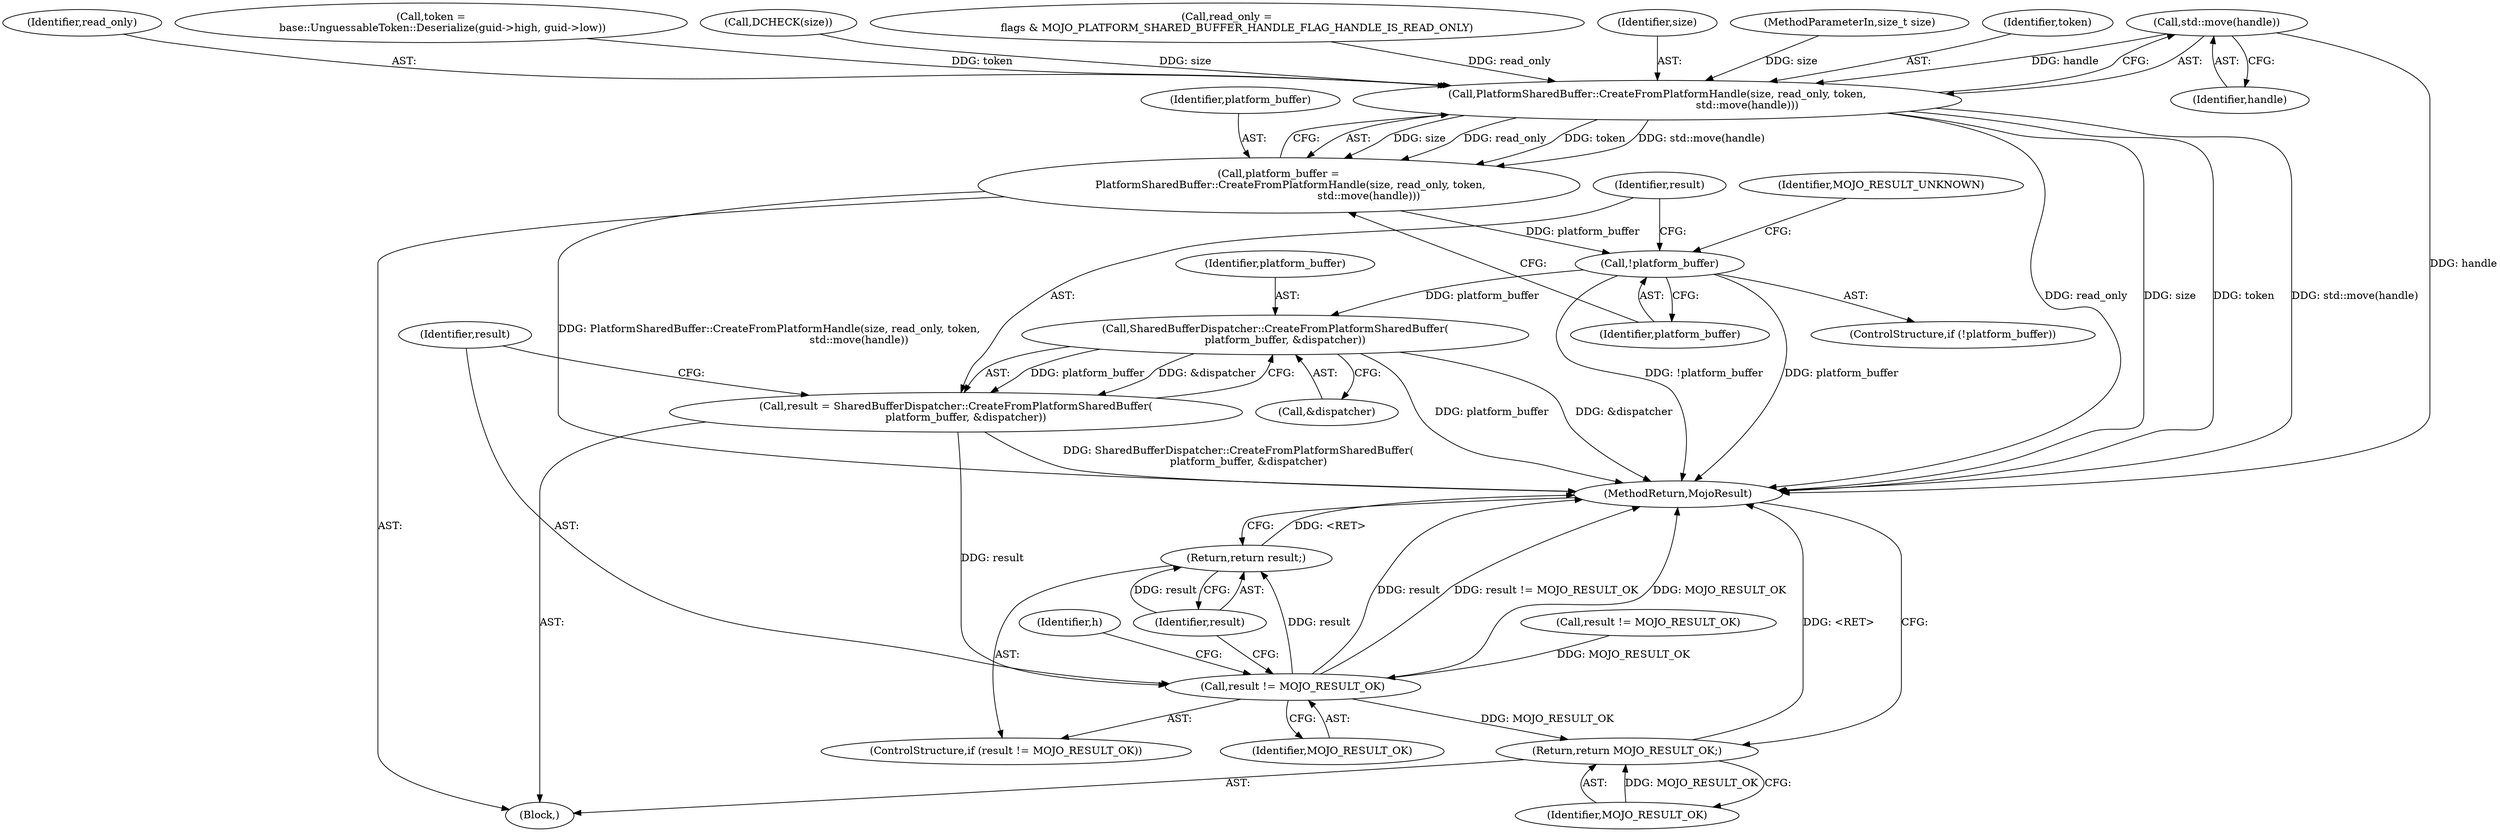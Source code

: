 digraph "0_Chrome_673ce95d481ea9368c4d4d43ac756ba1d6d9e608_32@API" {
"1000146" [label="(Call,std::move(handle))"];
"1000142" [label="(Call,PlatformSharedBuffer::CreateFromPlatformHandle(size, read_only, token,\n                                                      std::move(handle)))"];
"1000140" [label="(Call,platform_buffer =\n       PlatformSharedBuffer::CreateFromPlatformHandle(size, read_only, token,\n                                                      std::move(handle)))"];
"1000149" [label="(Call,!platform_buffer)"];
"1000156" [label="(Call,SharedBufferDispatcher::CreateFromPlatformSharedBuffer(\n      platform_buffer, &dispatcher))"];
"1000154" [label="(Call,result = SharedBufferDispatcher::CreateFromPlatformSharedBuffer(\n      platform_buffer, &dispatcher))"];
"1000161" [label="(Call,result != MOJO_RESULT_OK)"];
"1000164" [label="(Return,return result;)"];
"1000183" [label="(Return,return MOJO_RESULT_OK;)"];
"1000140" [label="(Call,platform_buffer =\n       PlatformSharedBuffer::CreateFromPlatformHandle(size, read_only, token,\n                                                      std::move(handle)))"];
"1000154" [label="(Call,result = SharedBufferDispatcher::CreateFromPlatformSharedBuffer(\n      platform_buffer, &dispatcher))"];
"1000148" [label="(ControlStructure,if (!platform_buffer))"];
"1000155" [label="(Identifier,result)"];
"1000102" [label="(MethodParameterIn,size_t size)"];
"1000147" [label="(Identifier,handle)"];
"1000142" [label="(Call,PlatformSharedBuffer::CreateFromPlatformHandle(size, read_only, token,\n                                                      std::move(handle)))"];
"1000145" [label="(Identifier,token)"];
"1000183" [label="(Return,return MOJO_RESULT_OK;)"];
"1000144" [label="(Identifier,read_only)"];
"1000152" [label="(Identifier,MOJO_RESULT_UNKNOWN)"];
"1000168" [label="(Identifier,h)"];
"1000146" [label="(Call,std::move(handle))"];
"1000124" [label="(Call,token =\n       base::UnguessableToken::Deserialize(guid->high, guid->low))"];
"1000156" [label="(Call,SharedBufferDispatcher::CreateFromPlatformSharedBuffer(\n      platform_buffer, &dispatcher))"];
"1000118" [label="(Call,result != MOJO_RESULT_OK)"];
"1000149" [label="(Call,!platform_buffer)"];
"1000163" [label="(Identifier,MOJO_RESULT_OK)"];
"1000164" [label="(Return,return result;)"];
"1000160" [label="(ControlStructure,if (result != MOJO_RESULT_OK))"];
"1000185" [label="(MethodReturn,MojoResult)"];
"1000158" [label="(Call,&dispatcher)"];
"1000165" [label="(Identifier,result)"];
"1000162" [label="(Identifier,result)"];
"1000107" [label="(Call,DCHECK(size))"];
"1000150" [label="(Identifier,platform_buffer)"];
"1000157" [label="(Identifier,platform_buffer)"];
"1000141" [label="(Identifier,platform_buffer)"];
"1000134" [label="(Call,read_only =\n      flags & MOJO_PLATFORM_SHARED_BUFFER_HANDLE_FLAG_HANDLE_IS_READ_ONLY)"];
"1000161" [label="(Call,result != MOJO_RESULT_OK)"];
"1000106" [label="(Block,)"];
"1000143" [label="(Identifier,size)"];
"1000184" [label="(Identifier,MOJO_RESULT_OK)"];
"1000146" -> "1000142"  [label="AST: "];
"1000146" -> "1000147"  [label="CFG: "];
"1000147" -> "1000146"  [label="AST: "];
"1000142" -> "1000146"  [label="CFG: "];
"1000146" -> "1000185"  [label="DDG: handle"];
"1000146" -> "1000142"  [label="DDG: handle"];
"1000142" -> "1000140"  [label="AST: "];
"1000143" -> "1000142"  [label="AST: "];
"1000144" -> "1000142"  [label="AST: "];
"1000145" -> "1000142"  [label="AST: "];
"1000140" -> "1000142"  [label="CFG: "];
"1000142" -> "1000185"  [label="DDG: read_only"];
"1000142" -> "1000185"  [label="DDG: size"];
"1000142" -> "1000185"  [label="DDG: token"];
"1000142" -> "1000185"  [label="DDG: std::move(handle)"];
"1000142" -> "1000140"  [label="DDG: size"];
"1000142" -> "1000140"  [label="DDG: read_only"];
"1000142" -> "1000140"  [label="DDG: token"];
"1000142" -> "1000140"  [label="DDG: std::move(handle)"];
"1000107" -> "1000142"  [label="DDG: size"];
"1000102" -> "1000142"  [label="DDG: size"];
"1000134" -> "1000142"  [label="DDG: read_only"];
"1000124" -> "1000142"  [label="DDG: token"];
"1000140" -> "1000106"  [label="AST: "];
"1000141" -> "1000140"  [label="AST: "];
"1000150" -> "1000140"  [label="CFG: "];
"1000140" -> "1000185"  [label="DDG: PlatformSharedBuffer::CreateFromPlatformHandle(size, read_only, token,\n                                                      std::move(handle))"];
"1000140" -> "1000149"  [label="DDG: platform_buffer"];
"1000149" -> "1000148"  [label="AST: "];
"1000149" -> "1000150"  [label="CFG: "];
"1000150" -> "1000149"  [label="AST: "];
"1000152" -> "1000149"  [label="CFG: "];
"1000155" -> "1000149"  [label="CFG: "];
"1000149" -> "1000185"  [label="DDG: !platform_buffer"];
"1000149" -> "1000185"  [label="DDG: platform_buffer"];
"1000149" -> "1000156"  [label="DDG: platform_buffer"];
"1000156" -> "1000154"  [label="AST: "];
"1000156" -> "1000158"  [label="CFG: "];
"1000157" -> "1000156"  [label="AST: "];
"1000158" -> "1000156"  [label="AST: "];
"1000154" -> "1000156"  [label="CFG: "];
"1000156" -> "1000185"  [label="DDG: platform_buffer"];
"1000156" -> "1000185"  [label="DDG: &dispatcher"];
"1000156" -> "1000154"  [label="DDG: platform_buffer"];
"1000156" -> "1000154"  [label="DDG: &dispatcher"];
"1000154" -> "1000106"  [label="AST: "];
"1000155" -> "1000154"  [label="AST: "];
"1000162" -> "1000154"  [label="CFG: "];
"1000154" -> "1000185"  [label="DDG: SharedBufferDispatcher::CreateFromPlatformSharedBuffer(\n      platform_buffer, &dispatcher)"];
"1000154" -> "1000161"  [label="DDG: result"];
"1000161" -> "1000160"  [label="AST: "];
"1000161" -> "1000163"  [label="CFG: "];
"1000162" -> "1000161"  [label="AST: "];
"1000163" -> "1000161"  [label="AST: "];
"1000165" -> "1000161"  [label="CFG: "];
"1000168" -> "1000161"  [label="CFG: "];
"1000161" -> "1000185"  [label="DDG: MOJO_RESULT_OK"];
"1000161" -> "1000185"  [label="DDG: result"];
"1000161" -> "1000185"  [label="DDG: result != MOJO_RESULT_OK"];
"1000118" -> "1000161"  [label="DDG: MOJO_RESULT_OK"];
"1000161" -> "1000164"  [label="DDG: result"];
"1000161" -> "1000183"  [label="DDG: MOJO_RESULT_OK"];
"1000164" -> "1000160"  [label="AST: "];
"1000164" -> "1000165"  [label="CFG: "];
"1000165" -> "1000164"  [label="AST: "];
"1000185" -> "1000164"  [label="CFG: "];
"1000164" -> "1000185"  [label="DDG: <RET>"];
"1000165" -> "1000164"  [label="DDG: result"];
"1000183" -> "1000106"  [label="AST: "];
"1000183" -> "1000184"  [label="CFG: "];
"1000184" -> "1000183"  [label="AST: "];
"1000185" -> "1000183"  [label="CFG: "];
"1000183" -> "1000185"  [label="DDG: <RET>"];
"1000184" -> "1000183"  [label="DDG: MOJO_RESULT_OK"];
}
